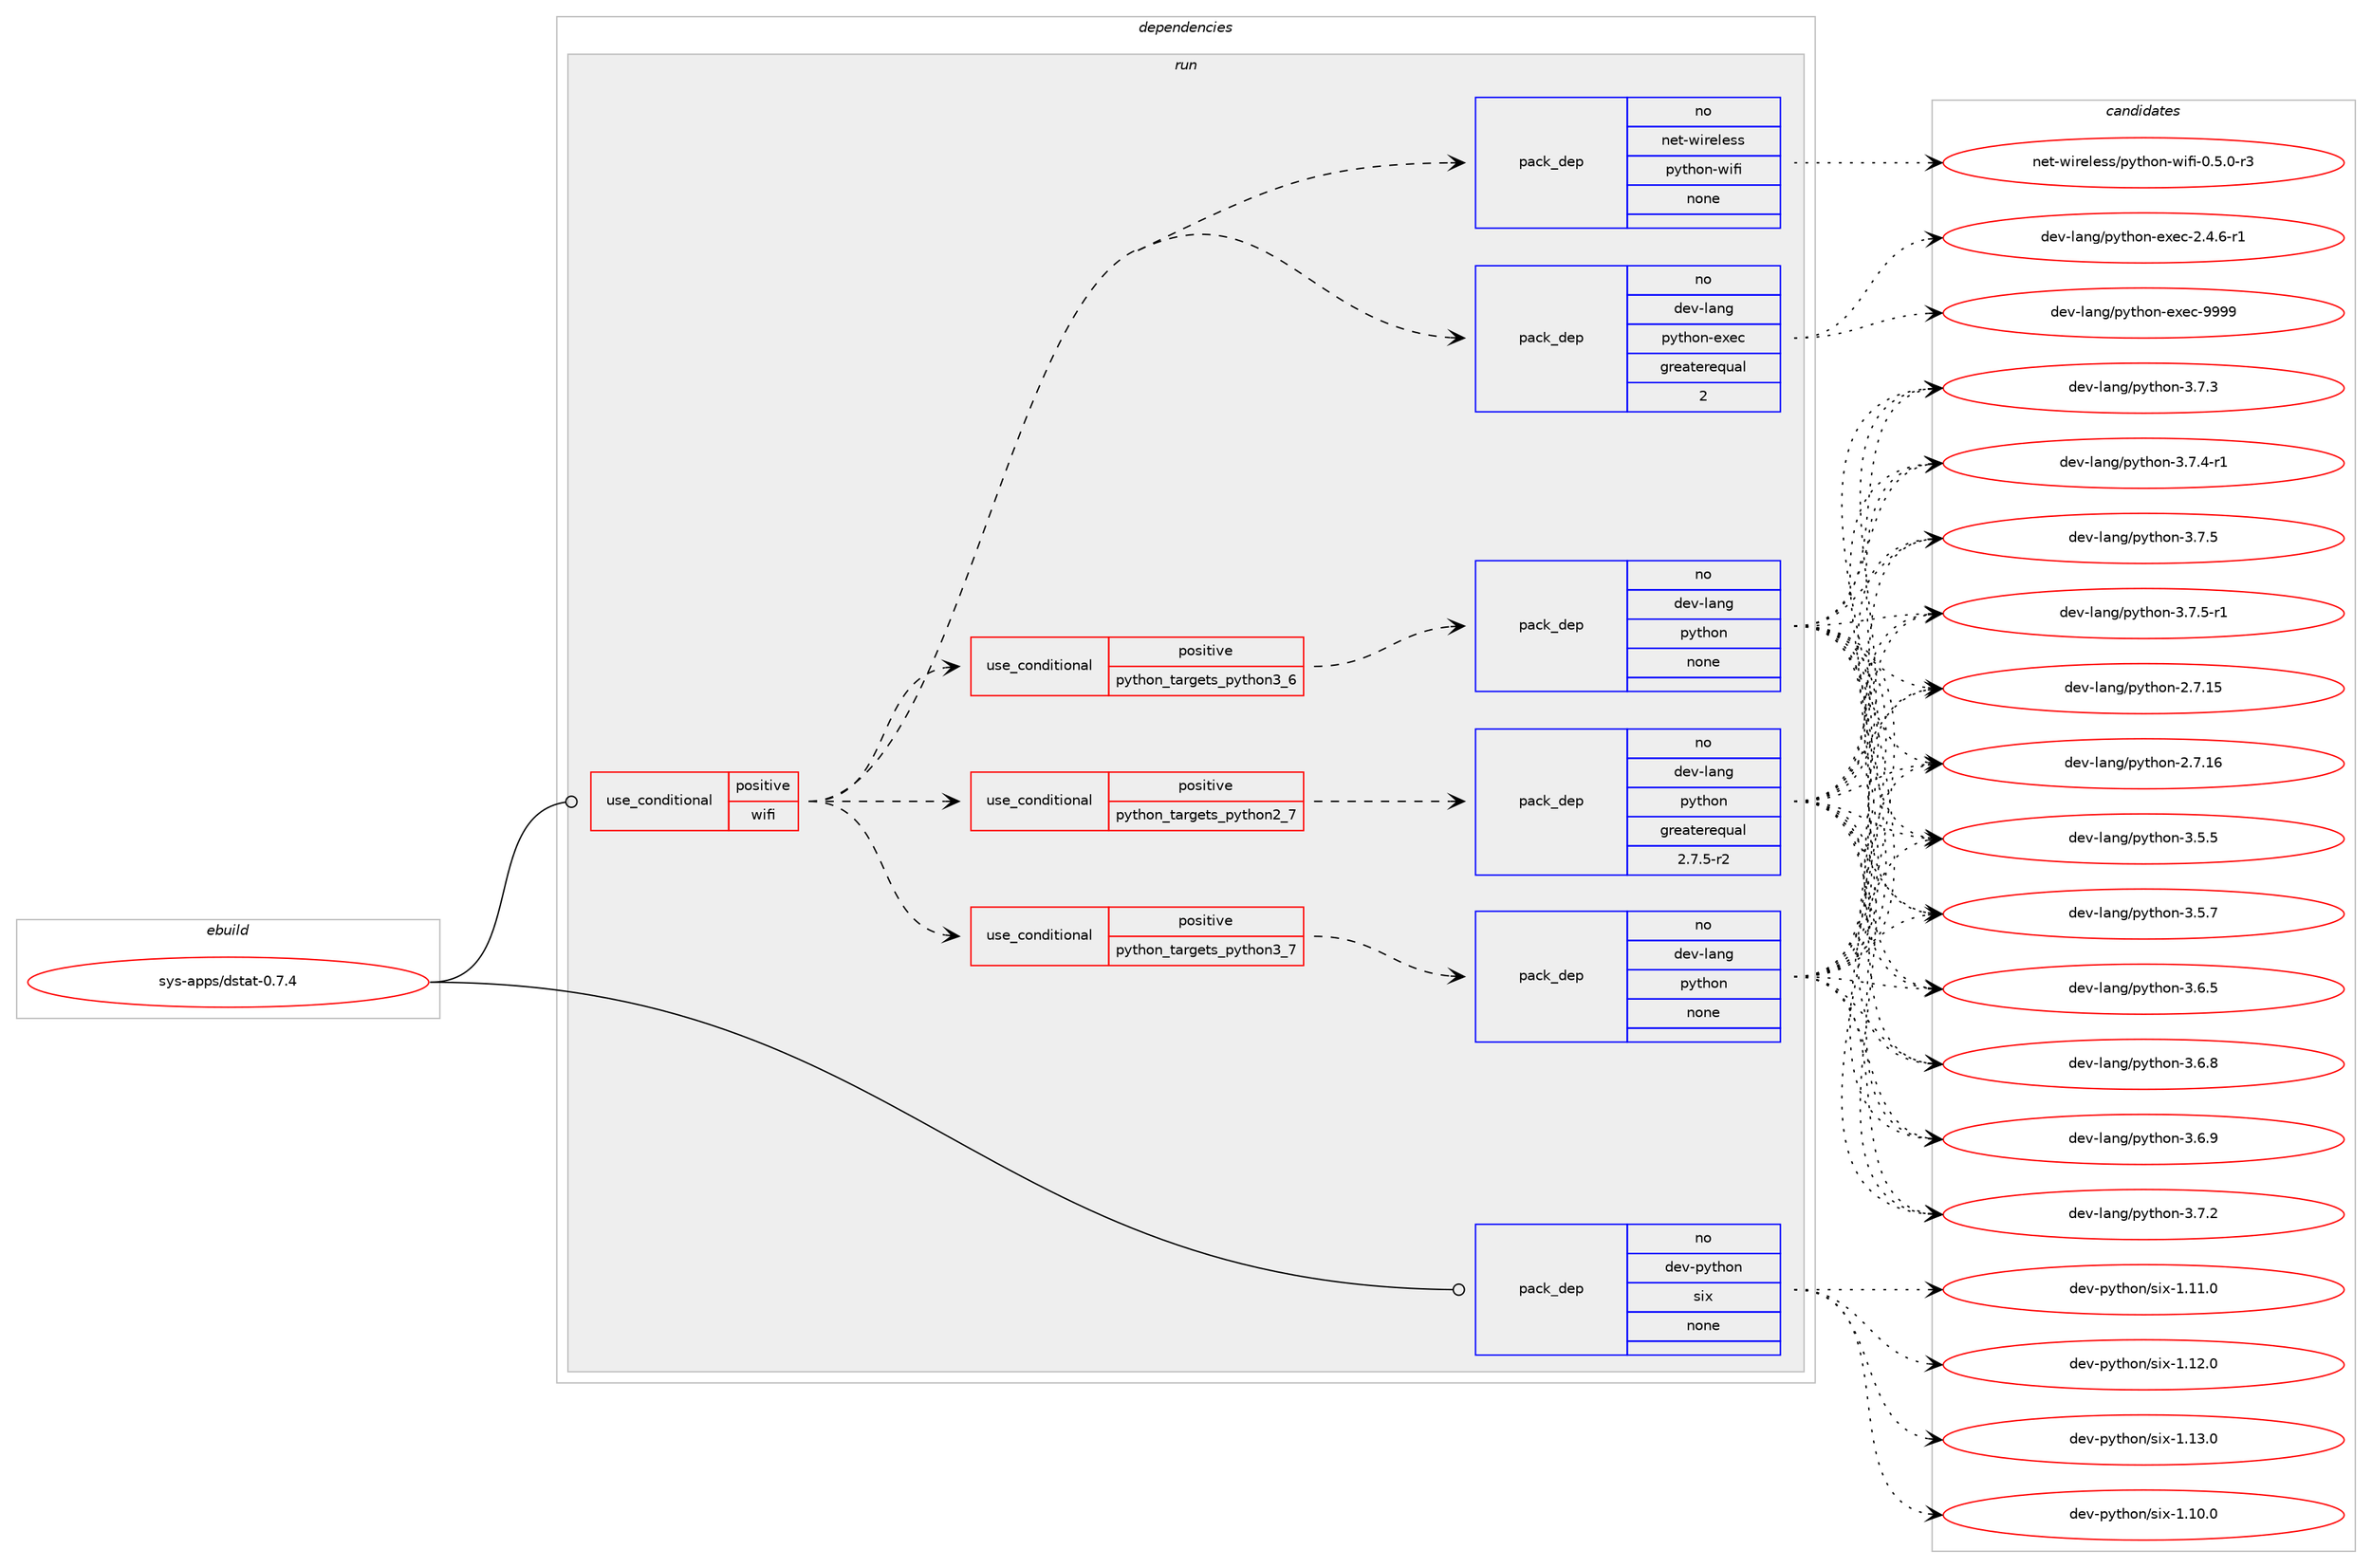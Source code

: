 digraph prolog {

# *************
# Graph options
# *************

newrank=true;
concentrate=true;
compound=true;
graph [rankdir=LR,fontname=Helvetica,fontsize=10,ranksep=1.5];#, ranksep=2.5, nodesep=0.2];
edge  [arrowhead=vee];
node  [fontname=Helvetica,fontsize=10];

# **********
# The ebuild
# **********

subgraph cluster_leftcol {
color=gray;
rank=same;
label=<<i>ebuild</i>>;
id [label="sys-apps/dstat-0.7.4", color=red, width=4, href="../sys-apps/dstat-0.7.4.svg"];
}

# ****************
# The dependencies
# ****************

subgraph cluster_midcol {
color=gray;
label=<<i>dependencies</i>>;
subgraph cluster_compile {
fillcolor="#eeeeee";
style=filled;
label=<<i>compile</i>>;
}
subgraph cluster_compileandrun {
fillcolor="#eeeeee";
style=filled;
label=<<i>compile and run</i>>;
}
subgraph cluster_run {
fillcolor="#eeeeee";
style=filled;
label=<<i>run</i>>;
subgraph cond210376 {
dependency874128 [label=<<TABLE BORDER="0" CELLBORDER="1" CELLSPACING="0" CELLPADDING="4"><TR><TD ROWSPAN="3" CELLPADDING="10">use_conditional</TD></TR><TR><TD>positive</TD></TR><TR><TD>wifi</TD></TR></TABLE>>, shape=none, color=red];
subgraph cond210377 {
dependency874129 [label=<<TABLE BORDER="0" CELLBORDER="1" CELLSPACING="0" CELLPADDING="4"><TR><TD ROWSPAN="3" CELLPADDING="10">use_conditional</TD></TR><TR><TD>positive</TD></TR><TR><TD>python_targets_python2_7</TD></TR></TABLE>>, shape=none, color=red];
subgraph pack648424 {
dependency874130 [label=<<TABLE BORDER="0" CELLBORDER="1" CELLSPACING="0" CELLPADDING="4" WIDTH="220"><TR><TD ROWSPAN="6" CELLPADDING="30">pack_dep</TD></TR><TR><TD WIDTH="110">no</TD></TR><TR><TD>dev-lang</TD></TR><TR><TD>python</TD></TR><TR><TD>greaterequal</TD></TR><TR><TD>2.7.5-r2</TD></TR></TABLE>>, shape=none, color=blue];
}
dependency874129:e -> dependency874130:w [weight=20,style="dashed",arrowhead="vee"];
}
dependency874128:e -> dependency874129:w [weight=20,style="dashed",arrowhead="vee"];
subgraph cond210378 {
dependency874131 [label=<<TABLE BORDER="0" CELLBORDER="1" CELLSPACING="0" CELLPADDING="4"><TR><TD ROWSPAN="3" CELLPADDING="10">use_conditional</TD></TR><TR><TD>positive</TD></TR><TR><TD>python_targets_python3_6</TD></TR></TABLE>>, shape=none, color=red];
subgraph pack648425 {
dependency874132 [label=<<TABLE BORDER="0" CELLBORDER="1" CELLSPACING="0" CELLPADDING="4" WIDTH="220"><TR><TD ROWSPAN="6" CELLPADDING="30">pack_dep</TD></TR><TR><TD WIDTH="110">no</TD></TR><TR><TD>dev-lang</TD></TR><TR><TD>python</TD></TR><TR><TD>none</TD></TR><TR><TD></TD></TR></TABLE>>, shape=none, color=blue];
}
dependency874131:e -> dependency874132:w [weight=20,style="dashed",arrowhead="vee"];
}
dependency874128:e -> dependency874131:w [weight=20,style="dashed",arrowhead="vee"];
subgraph cond210379 {
dependency874133 [label=<<TABLE BORDER="0" CELLBORDER="1" CELLSPACING="0" CELLPADDING="4"><TR><TD ROWSPAN="3" CELLPADDING="10">use_conditional</TD></TR><TR><TD>positive</TD></TR><TR><TD>python_targets_python3_7</TD></TR></TABLE>>, shape=none, color=red];
subgraph pack648426 {
dependency874134 [label=<<TABLE BORDER="0" CELLBORDER="1" CELLSPACING="0" CELLPADDING="4" WIDTH="220"><TR><TD ROWSPAN="6" CELLPADDING="30">pack_dep</TD></TR><TR><TD WIDTH="110">no</TD></TR><TR><TD>dev-lang</TD></TR><TR><TD>python</TD></TR><TR><TD>none</TD></TR><TR><TD></TD></TR></TABLE>>, shape=none, color=blue];
}
dependency874133:e -> dependency874134:w [weight=20,style="dashed",arrowhead="vee"];
}
dependency874128:e -> dependency874133:w [weight=20,style="dashed",arrowhead="vee"];
subgraph pack648427 {
dependency874135 [label=<<TABLE BORDER="0" CELLBORDER="1" CELLSPACING="0" CELLPADDING="4" WIDTH="220"><TR><TD ROWSPAN="6" CELLPADDING="30">pack_dep</TD></TR><TR><TD WIDTH="110">no</TD></TR><TR><TD>dev-lang</TD></TR><TR><TD>python-exec</TD></TR><TR><TD>greaterequal</TD></TR><TR><TD>2</TD></TR></TABLE>>, shape=none, color=blue];
}
dependency874128:e -> dependency874135:w [weight=20,style="dashed",arrowhead="vee"];
subgraph pack648428 {
dependency874136 [label=<<TABLE BORDER="0" CELLBORDER="1" CELLSPACING="0" CELLPADDING="4" WIDTH="220"><TR><TD ROWSPAN="6" CELLPADDING="30">pack_dep</TD></TR><TR><TD WIDTH="110">no</TD></TR><TR><TD>net-wireless</TD></TR><TR><TD>python-wifi</TD></TR><TR><TD>none</TD></TR><TR><TD></TD></TR></TABLE>>, shape=none, color=blue];
}
dependency874128:e -> dependency874136:w [weight=20,style="dashed",arrowhead="vee"];
}
id:e -> dependency874128:w [weight=20,style="solid",arrowhead="odot"];
subgraph pack648429 {
dependency874137 [label=<<TABLE BORDER="0" CELLBORDER="1" CELLSPACING="0" CELLPADDING="4" WIDTH="220"><TR><TD ROWSPAN="6" CELLPADDING="30">pack_dep</TD></TR><TR><TD WIDTH="110">no</TD></TR><TR><TD>dev-python</TD></TR><TR><TD>six</TD></TR><TR><TD>none</TD></TR><TR><TD></TD></TR></TABLE>>, shape=none, color=blue];
}
id:e -> dependency874137:w [weight=20,style="solid",arrowhead="odot"];
}
}

# **************
# The candidates
# **************

subgraph cluster_choices {
rank=same;
color=gray;
label=<<i>candidates</i>>;

subgraph choice648424 {
color=black;
nodesep=1;
choice10010111845108971101034711212111610411111045504655464953 [label="dev-lang/python-2.7.15", color=red, width=4,href="../dev-lang/python-2.7.15.svg"];
choice10010111845108971101034711212111610411111045504655464954 [label="dev-lang/python-2.7.16", color=red, width=4,href="../dev-lang/python-2.7.16.svg"];
choice100101118451089711010347112121116104111110455146534653 [label="dev-lang/python-3.5.5", color=red, width=4,href="../dev-lang/python-3.5.5.svg"];
choice100101118451089711010347112121116104111110455146534655 [label="dev-lang/python-3.5.7", color=red, width=4,href="../dev-lang/python-3.5.7.svg"];
choice100101118451089711010347112121116104111110455146544653 [label="dev-lang/python-3.6.5", color=red, width=4,href="../dev-lang/python-3.6.5.svg"];
choice100101118451089711010347112121116104111110455146544656 [label="dev-lang/python-3.6.8", color=red, width=4,href="../dev-lang/python-3.6.8.svg"];
choice100101118451089711010347112121116104111110455146544657 [label="dev-lang/python-3.6.9", color=red, width=4,href="../dev-lang/python-3.6.9.svg"];
choice100101118451089711010347112121116104111110455146554650 [label="dev-lang/python-3.7.2", color=red, width=4,href="../dev-lang/python-3.7.2.svg"];
choice100101118451089711010347112121116104111110455146554651 [label="dev-lang/python-3.7.3", color=red, width=4,href="../dev-lang/python-3.7.3.svg"];
choice1001011184510897110103471121211161041111104551465546524511449 [label="dev-lang/python-3.7.4-r1", color=red, width=4,href="../dev-lang/python-3.7.4-r1.svg"];
choice100101118451089711010347112121116104111110455146554653 [label="dev-lang/python-3.7.5", color=red, width=4,href="../dev-lang/python-3.7.5.svg"];
choice1001011184510897110103471121211161041111104551465546534511449 [label="dev-lang/python-3.7.5-r1", color=red, width=4,href="../dev-lang/python-3.7.5-r1.svg"];
dependency874130:e -> choice10010111845108971101034711212111610411111045504655464953:w [style=dotted,weight="100"];
dependency874130:e -> choice10010111845108971101034711212111610411111045504655464954:w [style=dotted,weight="100"];
dependency874130:e -> choice100101118451089711010347112121116104111110455146534653:w [style=dotted,weight="100"];
dependency874130:e -> choice100101118451089711010347112121116104111110455146534655:w [style=dotted,weight="100"];
dependency874130:e -> choice100101118451089711010347112121116104111110455146544653:w [style=dotted,weight="100"];
dependency874130:e -> choice100101118451089711010347112121116104111110455146544656:w [style=dotted,weight="100"];
dependency874130:e -> choice100101118451089711010347112121116104111110455146544657:w [style=dotted,weight="100"];
dependency874130:e -> choice100101118451089711010347112121116104111110455146554650:w [style=dotted,weight="100"];
dependency874130:e -> choice100101118451089711010347112121116104111110455146554651:w [style=dotted,weight="100"];
dependency874130:e -> choice1001011184510897110103471121211161041111104551465546524511449:w [style=dotted,weight="100"];
dependency874130:e -> choice100101118451089711010347112121116104111110455146554653:w [style=dotted,weight="100"];
dependency874130:e -> choice1001011184510897110103471121211161041111104551465546534511449:w [style=dotted,weight="100"];
}
subgraph choice648425 {
color=black;
nodesep=1;
choice10010111845108971101034711212111610411111045504655464953 [label="dev-lang/python-2.7.15", color=red, width=4,href="../dev-lang/python-2.7.15.svg"];
choice10010111845108971101034711212111610411111045504655464954 [label="dev-lang/python-2.7.16", color=red, width=4,href="../dev-lang/python-2.7.16.svg"];
choice100101118451089711010347112121116104111110455146534653 [label="dev-lang/python-3.5.5", color=red, width=4,href="../dev-lang/python-3.5.5.svg"];
choice100101118451089711010347112121116104111110455146534655 [label="dev-lang/python-3.5.7", color=red, width=4,href="../dev-lang/python-3.5.7.svg"];
choice100101118451089711010347112121116104111110455146544653 [label="dev-lang/python-3.6.5", color=red, width=4,href="../dev-lang/python-3.6.5.svg"];
choice100101118451089711010347112121116104111110455146544656 [label="dev-lang/python-3.6.8", color=red, width=4,href="../dev-lang/python-3.6.8.svg"];
choice100101118451089711010347112121116104111110455146544657 [label="dev-lang/python-3.6.9", color=red, width=4,href="../dev-lang/python-3.6.9.svg"];
choice100101118451089711010347112121116104111110455146554650 [label="dev-lang/python-3.7.2", color=red, width=4,href="../dev-lang/python-3.7.2.svg"];
choice100101118451089711010347112121116104111110455146554651 [label="dev-lang/python-3.7.3", color=red, width=4,href="../dev-lang/python-3.7.3.svg"];
choice1001011184510897110103471121211161041111104551465546524511449 [label="dev-lang/python-3.7.4-r1", color=red, width=4,href="../dev-lang/python-3.7.4-r1.svg"];
choice100101118451089711010347112121116104111110455146554653 [label="dev-lang/python-3.7.5", color=red, width=4,href="../dev-lang/python-3.7.5.svg"];
choice1001011184510897110103471121211161041111104551465546534511449 [label="dev-lang/python-3.7.5-r1", color=red, width=4,href="../dev-lang/python-3.7.5-r1.svg"];
dependency874132:e -> choice10010111845108971101034711212111610411111045504655464953:w [style=dotted,weight="100"];
dependency874132:e -> choice10010111845108971101034711212111610411111045504655464954:w [style=dotted,weight="100"];
dependency874132:e -> choice100101118451089711010347112121116104111110455146534653:w [style=dotted,weight="100"];
dependency874132:e -> choice100101118451089711010347112121116104111110455146534655:w [style=dotted,weight="100"];
dependency874132:e -> choice100101118451089711010347112121116104111110455146544653:w [style=dotted,weight="100"];
dependency874132:e -> choice100101118451089711010347112121116104111110455146544656:w [style=dotted,weight="100"];
dependency874132:e -> choice100101118451089711010347112121116104111110455146544657:w [style=dotted,weight="100"];
dependency874132:e -> choice100101118451089711010347112121116104111110455146554650:w [style=dotted,weight="100"];
dependency874132:e -> choice100101118451089711010347112121116104111110455146554651:w [style=dotted,weight="100"];
dependency874132:e -> choice1001011184510897110103471121211161041111104551465546524511449:w [style=dotted,weight="100"];
dependency874132:e -> choice100101118451089711010347112121116104111110455146554653:w [style=dotted,weight="100"];
dependency874132:e -> choice1001011184510897110103471121211161041111104551465546534511449:w [style=dotted,weight="100"];
}
subgraph choice648426 {
color=black;
nodesep=1;
choice10010111845108971101034711212111610411111045504655464953 [label="dev-lang/python-2.7.15", color=red, width=4,href="../dev-lang/python-2.7.15.svg"];
choice10010111845108971101034711212111610411111045504655464954 [label="dev-lang/python-2.7.16", color=red, width=4,href="../dev-lang/python-2.7.16.svg"];
choice100101118451089711010347112121116104111110455146534653 [label="dev-lang/python-3.5.5", color=red, width=4,href="../dev-lang/python-3.5.5.svg"];
choice100101118451089711010347112121116104111110455146534655 [label="dev-lang/python-3.5.7", color=red, width=4,href="../dev-lang/python-3.5.7.svg"];
choice100101118451089711010347112121116104111110455146544653 [label="dev-lang/python-3.6.5", color=red, width=4,href="../dev-lang/python-3.6.5.svg"];
choice100101118451089711010347112121116104111110455146544656 [label="dev-lang/python-3.6.8", color=red, width=4,href="../dev-lang/python-3.6.8.svg"];
choice100101118451089711010347112121116104111110455146544657 [label="dev-lang/python-3.6.9", color=red, width=4,href="../dev-lang/python-3.6.9.svg"];
choice100101118451089711010347112121116104111110455146554650 [label="dev-lang/python-3.7.2", color=red, width=4,href="../dev-lang/python-3.7.2.svg"];
choice100101118451089711010347112121116104111110455146554651 [label="dev-lang/python-3.7.3", color=red, width=4,href="../dev-lang/python-3.7.3.svg"];
choice1001011184510897110103471121211161041111104551465546524511449 [label="dev-lang/python-3.7.4-r1", color=red, width=4,href="../dev-lang/python-3.7.4-r1.svg"];
choice100101118451089711010347112121116104111110455146554653 [label="dev-lang/python-3.7.5", color=red, width=4,href="../dev-lang/python-3.7.5.svg"];
choice1001011184510897110103471121211161041111104551465546534511449 [label="dev-lang/python-3.7.5-r1", color=red, width=4,href="../dev-lang/python-3.7.5-r1.svg"];
dependency874134:e -> choice10010111845108971101034711212111610411111045504655464953:w [style=dotted,weight="100"];
dependency874134:e -> choice10010111845108971101034711212111610411111045504655464954:w [style=dotted,weight="100"];
dependency874134:e -> choice100101118451089711010347112121116104111110455146534653:w [style=dotted,weight="100"];
dependency874134:e -> choice100101118451089711010347112121116104111110455146534655:w [style=dotted,weight="100"];
dependency874134:e -> choice100101118451089711010347112121116104111110455146544653:w [style=dotted,weight="100"];
dependency874134:e -> choice100101118451089711010347112121116104111110455146544656:w [style=dotted,weight="100"];
dependency874134:e -> choice100101118451089711010347112121116104111110455146544657:w [style=dotted,weight="100"];
dependency874134:e -> choice100101118451089711010347112121116104111110455146554650:w [style=dotted,weight="100"];
dependency874134:e -> choice100101118451089711010347112121116104111110455146554651:w [style=dotted,weight="100"];
dependency874134:e -> choice1001011184510897110103471121211161041111104551465546524511449:w [style=dotted,weight="100"];
dependency874134:e -> choice100101118451089711010347112121116104111110455146554653:w [style=dotted,weight="100"];
dependency874134:e -> choice1001011184510897110103471121211161041111104551465546534511449:w [style=dotted,weight="100"];
}
subgraph choice648427 {
color=black;
nodesep=1;
choice10010111845108971101034711212111610411111045101120101994550465246544511449 [label="dev-lang/python-exec-2.4.6-r1", color=red, width=4,href="../dev-lang/python-exec-2.4.6-r1.svg"];
choice10010111845108971101034711212111610411111045101120101994557575757 [label="dev-lang/python-exec-9999", color=red, width=4,href="../dev-lang/python-exec-9999.svg"];
dependency874135:e -> choice10010111845108971101034711212111610411111045101120101994550465246544511449:w [style=dotted,weight="100"];
dependency874135:e -> choice10010111845108971101034711212111610411111045101120101994557575757:w [style=dotted,weight="100"];
}
subgraph choice648428 {
color=black;
nodesep=1;
choice1101011164511910511410110810111511547112121116104111110451191051021054548465346484511451 [label="net-wireless/python-wifi-0.5.0-r3", color=red, width=4,href="../net-wireless/python-wifi-0.5.0-r3.svg"];
dependency874136:e -> choice1101011164511910511410110810111511547112121116104111110451191051021054548465346484511451:w [style=dotted,weight="100"];
}
subgraph choice648429 {
color=black;
nodesep=1;
choice100101118451121211161041111104711510512045494649484648 [label="dev-python/six-1.10.0", color=red, width=4,href="../dev-python/six-1.10.0.svg"];
choice100101118451121211161041111104711510512045494649494648 [label="dev-python/six-1.11.0", color=red, width=4,href="../dev-python/six-1.11.0.svg"];
choice100101118451121211161041111104711510512045494649504648 [label="dev-python/six-1.12.0", color=red, width=4,href="../dev-python/six-1.12.0.svg"];
choice100101118451121211161041111104711510512045494649514648 [label="dev-python/six-1.13.0", color=red, width=4,href="../dev-python/six-1.13.0.svg"];
dependency874137:e -> choice100101118451121211161041111104711510512045494649484648:w [style=dotted,weight="100"];
dependency874137:e -> choice100101118451121211161041111104711510512045494649494648:w [style=dotted,weight="100"];
dependency874137:e -> choice100101118451121211161041111104711510512045494649504648:w [style=dotted,weight="100"];
dependency874137:e -> choice100101118451121211161041111104711510512045494649514648:w [style=dotted,weight="100"];
}
}

}
